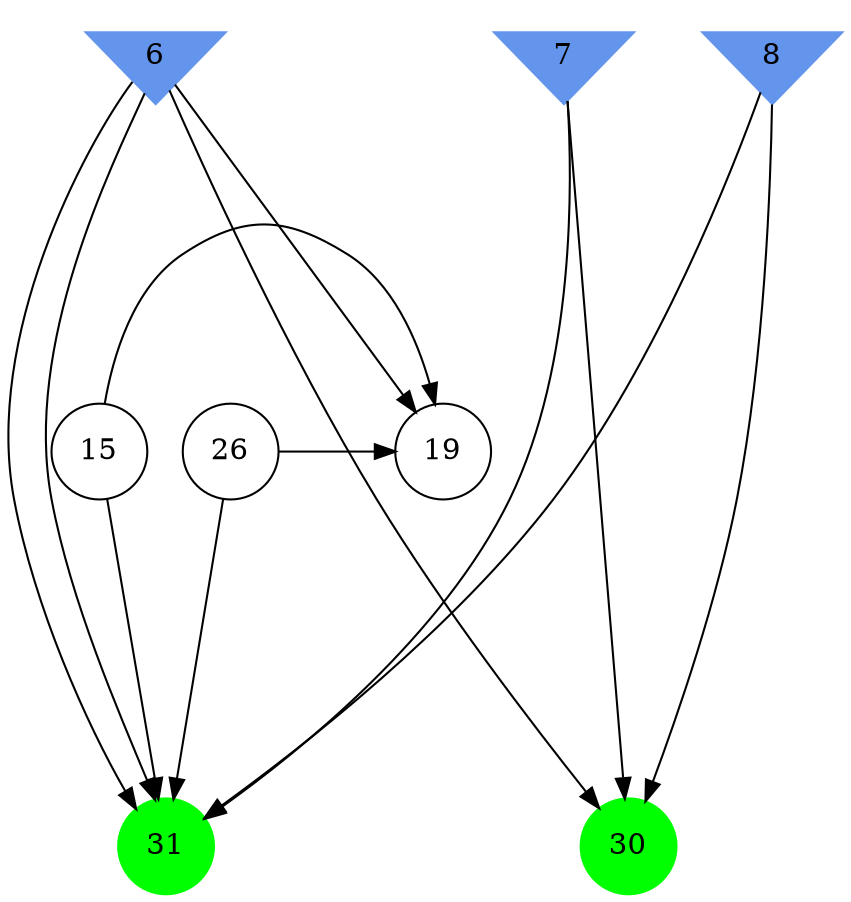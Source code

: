 digraph brain {
	ranksep=2.0;
	6 [shape=invtriangle,style=filled,color=cornflowerblue];
	7 [shape=invtriangle,style=filled,color=cornflowerblue];
	8 [shape=invtriangle,style=filled,color=cornflowerblue];
	15 [shape=circle,color=black];
	19 [shape=circle,color=black];
	26 [shape=circle,color=black];
	30 [shape=circle,style=filled,color=green];
	31 [shape=circle,style=filled,color=green];
	6	->	31;
	6	->	19;
	26	->	31;
	26	->	19;
	15	->	31;
	15	->	19;
	6	->	31;
	6	->	30;
	8	->	31;
	8	->	30;
	7	->	31;
	7	->	30;
	{ rank=same; 6; 7; 8; }
	{ rank=same; 15; 19; 26; }
	{ rank=same; 30; 31; }
}
